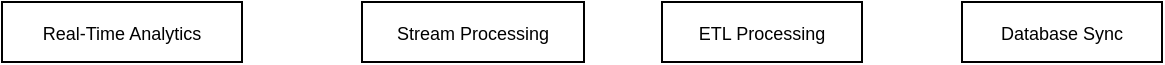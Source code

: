 <mxfile version="24.5.1" type="github">
  <diagram name="第 1 页" id="HKGODpCxfkMQ4LzSjgvv">
    <mxGraphModel dx="1434" dy="738" grid="1" gridSize="10" guides="1" tooltips="1" connect="1" arrows="1" fold="1" page="1" pageScale="1" pageWidth="827" pageHeight="1169" math="0" shadow="0">
      <root>
        <mxCell id="0" />
        <mxCell id="1" parent="0" />
        <mxCell id="EMy1A2MRM-kkTs6elO1o-1" value="&lt;font style=&quot;font-size: 9px;&quot;&gt;Real-Time Analytics&lt;/font&gt;" style="rounded=0;whiteSpace=wrap;html=1;" vertex="1" parent="1">
          <mxGeometry x="90" y="160" width="120" height="30" as="geometry" />
        </mxCell>
        <mxCell id="EMy1A2MRM-kkTs6elO1o-2" value="&lt;font style=&quot;font-size: 9px;&quot;&gt;Stream Processing&lt;/font&gt;" style="rounded=0;whiteSpace=wrap;html=1;" vertex="1" parent="1">
          <mxGeometry x="270" y="160" width="111" height="30" as="geometry" />
        </mxCell>
        <mxCell id="EMy1A2MRM-kkTs6elO1o-3" value="&lt;font style=&quot;font-size: 9px;&quot;&gt;ETL Processing&lt;/font&gt;" style="rounded=0;whiteSpace=wrap;html=1;" vertex="1" parent="1">
          <mxGeometry x="420" y="160" width="100" height="30" as="geometry" />
        </mxCell>
        <mxCell id="EMy1A2MRM-kkTs6elO1o-4" value="&lt;font style=&quot;font-size: 9px;&quot;&gt;Database Sync&lt;/font&gt;" style="rounded=0;whiteSpace=wrap;html=1;" vertex="1" parent="1">
          <mxGeometry x="570" y="160" width="100" height="30" as="geometry" />
        </mxCell>
      </root>
    </mxGraphModel>
  </diagram>
</mxfile>
